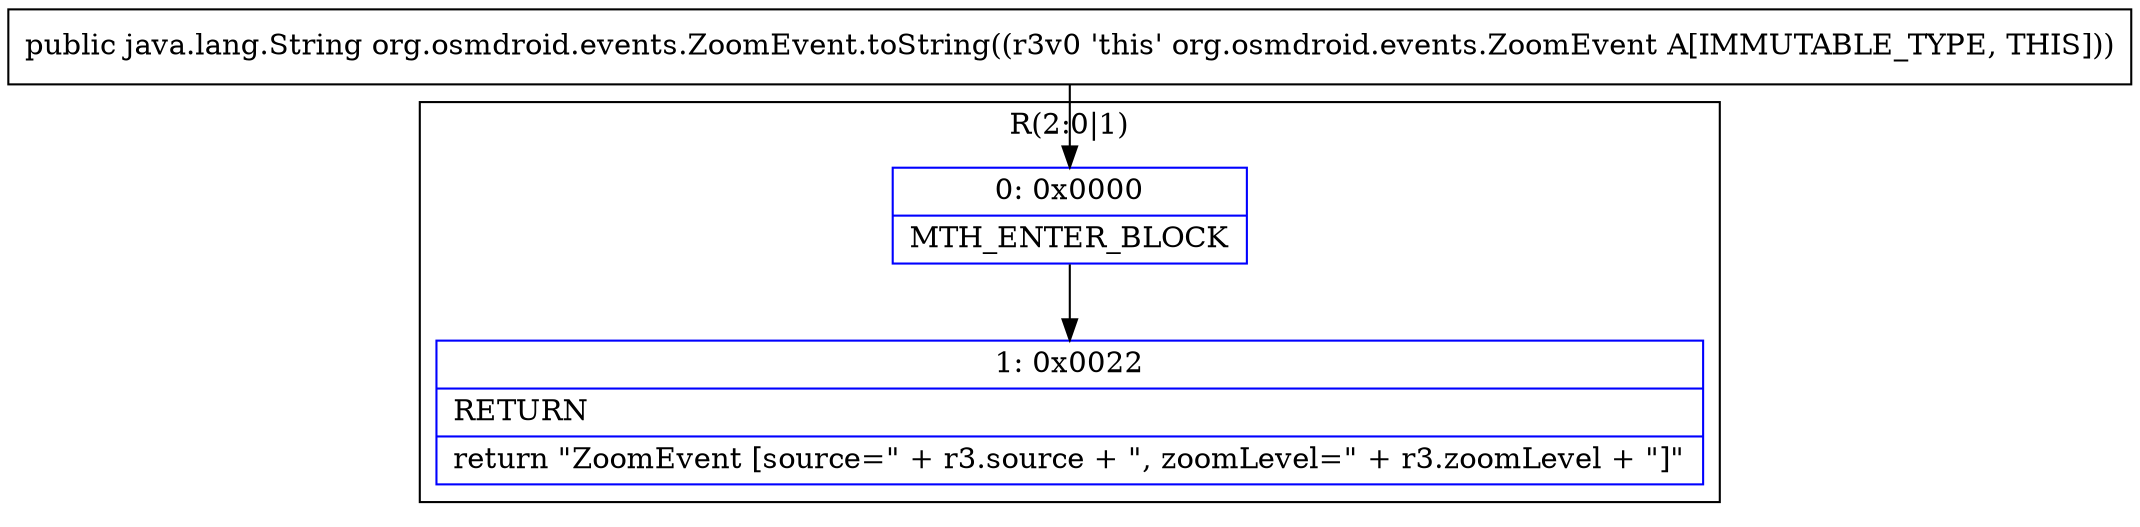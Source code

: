 digraph "CFG fororg.osmdroid.events.ZoomEvent.toString()Ljava\/lang\/String;" {
subgraph cluster_Region_709568264 {
label = "R(2:0|1)";
node [shape=record,color=blue];
Node_0 [shape=record,label="{0\:\ 0x0000|MTH_ENTER_BLOCK\l}"];
Node_1 [shape=record,label="{1\:\ 0x0022|RETURN\l|return \"ZoomEvent [source=\" + r3.source + \", zoomLevel=\" + r3.zoomLevel + \"]\"\l}"];
}
MethodNode[shape=record,label="{public java.lang.String org.osmdroid.events.ZoomEvent.toString((r3v0 'this' org.osmdroid.events.ZoomEvent A[IMMUTABLE_TYPE, THIS])) }"];
MethodNode -> Node_0;
Node_0 -> Node_1;
}

